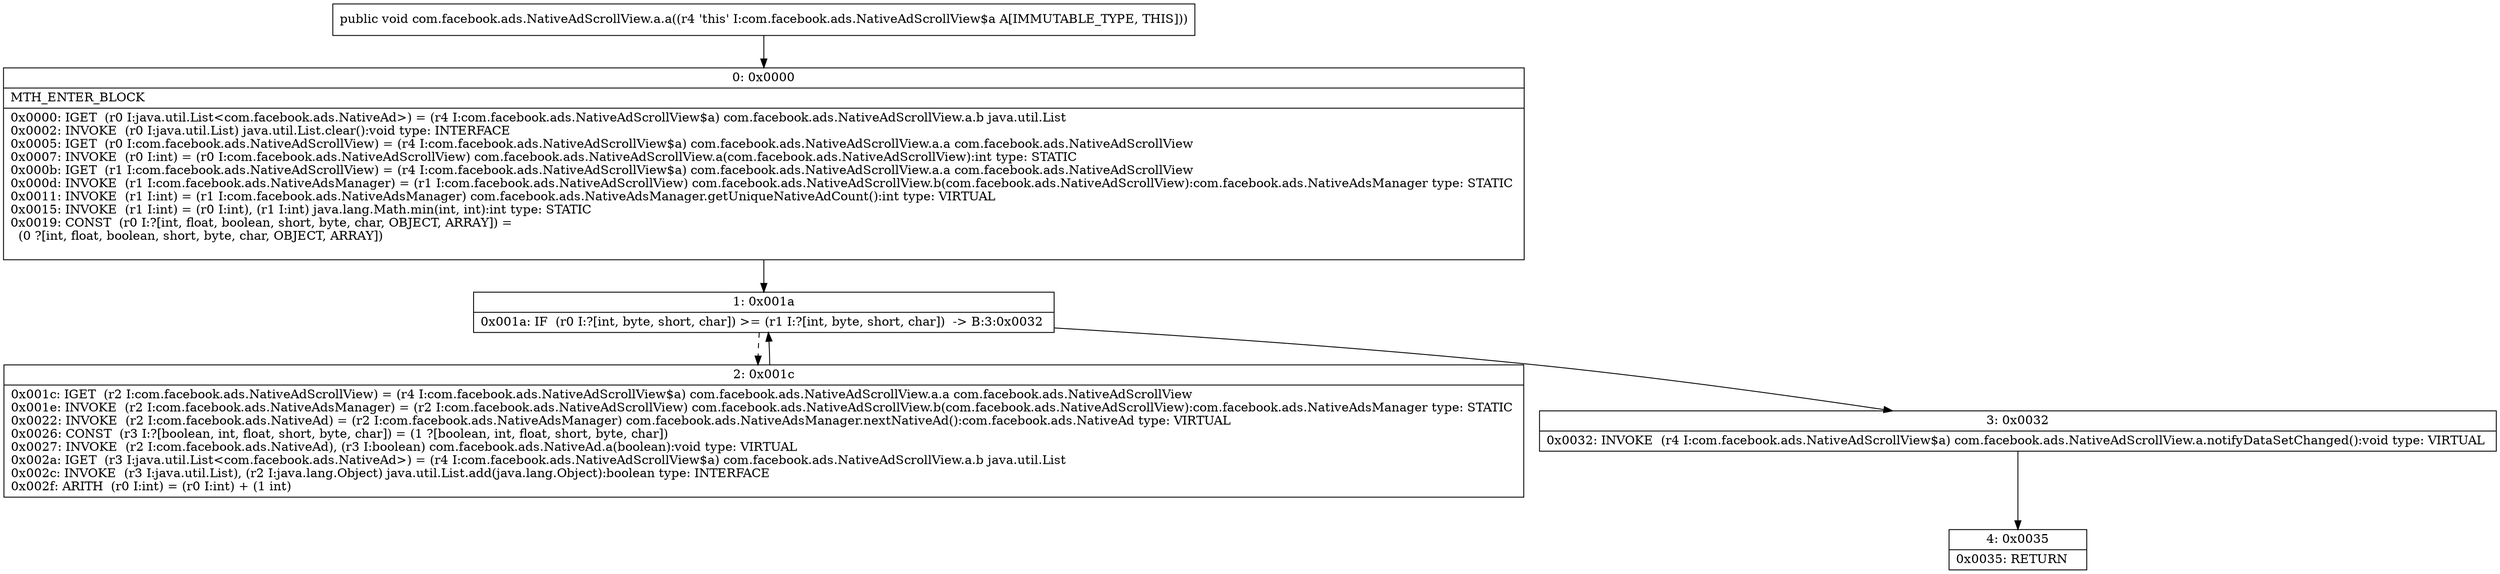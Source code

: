 digraph "CFG forcom.facebook.ads.NativeAdScrollView.a.a()V" {
Node_0 [shape=record,label="{0\:\ 0x0000|MTH_ENTER_BLOCK\l|0x0000: IGET  (r0 I:java.util.List\<com.facebook.ads.NativeAd\>) = (r4 I:com.facebook.ads.NativeAdScrollView$a) com.facebook.ads.NativeAdScrollView.a.b java.util.List \l0x0002: INVOKE  (r0 I:java.util.List) java.util.List.clear():void type: INTERFACE \l0x0005: IGET  (r0 I:com.facebook.ads.NativeAdScrollView) = (r4 I:com.facebook.ads.NativeAdScrollView$a) com.facebook.ads.NativeAdScrollView.a.a com.facebook.ads.NativeAdScrollView \l0x0007: INVOKE  (r0 I:int) = (r0 I:com.facebook.ads.NativeAdScrollView) com.facebook.ads.NativeAdScrollView.a(com.facebook.ads.NativeAdScrollView):int type: STATIC \l0x000b: IGET  (r1 I:com.facebook.ads.NativeAdScrollView) = (r4 I:com.facebook.ads.NativeAdScrollView$a) com.facebook.ads.NativeAdScrollView.a.a com.facebook.ads.NativeAdScrollView \l0x000d: INVOKE  (r1 I:com.facebook.ads.NativeAdsManager) = (r1 I:com.facebook.ads.NativeAdScrollView) com.facebook.ads.NativeAdScrollView.b(com.facebook.ads.NativeAdScrollView):com.facebook.ads.NativeAdsManager type: STATIC \l0x0011: INVOKE  (r1 I:int) = (r1 I:com.facebook.ads.NativeAdsManager) com.facebook.ads.NativeAdsManager.getUniqueNativeAdCount():int type: VIRTUAL \l0x0015: INVOKE  (r1 I:int) = (r0 I:int), (r1 I:int) java.lang.Math.min(int, int):int type: STATIC \l0x0019: CONST  (r0 I:?[int, float, boolean, short, byte, char, OBJECT, ARRAY]) = \l  (0 ?[int, float, boolean, short, byte, char, OBJECT, ARRAY])\l \l}"];
Node_1 [shape=record,label="{1\:\ 0x001a|0x001a: IF  (r0 I:?[int, byte, short, char]) \>= (r1 I:?[int, byte, short, char])  \-\> B:3:0x0032 \l}"];
Node_2 [shape=record,label="{2\:\ 0x001c|0x001c: IGET  (r2 I:com.facebook.ads.NativeAdScrollView) = (r4 I:com.facebook.ads.NativeAdScrollView$a) com.facebook.ads.NativeAdScrollView.a.a com.facebook.ads.NativeAdScrollView \l0x001e: INVOKE  (r2 I:com.facebook.ads.NativeAdsManager) = (r2 I:com.facebook.ads.NativeAdScrollView) com.facebook.ads.NativeAdScrollView.b(com.facebook.ads.NativeAdScrollView):com.facebook.ads.NativeAdsManager type: STATIC \l0x0022: INVOKE  (r2 I:com.facebook.ads.NativeAd) = (r2 I:com.facebook.ads.NativeAdsManager) com.facebook.ads.NativeAdsManager.nextNativeAd():com.facebook.ads.NativeAd type: VIRTUAL \l0x0026: CONST  (r3 I:?[boolean, int, float, short, byte, char]) = (1 ?[boolean, int, float, short, byte, char]) \l0x0027: INVOKE  (r2 I:com.facebook.ads.NativeAd), (r3 I:boolean) com.facebook.ads.NativeAd.a(boolean):void type: VIRTUAL \l0x002a: IGET  (r3 I:java.util.List\<com.facebook.ads.NativeAd\>) = (r4 I:com.facebook.ads.NativeAdScrollView$a) com.facebook.ads.NativeAdScrollView.a.b java.util.List \l0x002c: INVOKE  (r3 I:java.util.List), (r2 I:java.lang.Object) java.util.List.add(java.lang.Object):boolean type: INTERFACE \l0x002f: ARITH  (r0 I:int) = (r0 I:int) + (1 int) \l}"];
Node_3 [shape=record,label="{3\:\ 0x0032|0x0032: INVOKE  (r4 I:com.facebook.ads.NativeAdScrollView$a) com.facebook.ads.NativeAdScrollView.a.notifyDataSetChanged():void type: VIRTUAL \l}"];
Node_4 [shape=record,label="{4\:\ 0x0035|0x0035: RETURN   \l}"];
MethodNode[shape=record,label="{public void com.facebook.ads.NativeAdScrollView.a.a((r4 'this' I:com.facebook.ads.NativeAdScrollView$a A[IMMUTABLE_TYPE, THIS])) }"];
MethodNode -> Node_0;
Node_0 -> Node_1;
Node_1 -> Node_2[style=dashed];
Node_1 -> Node_3;
Node_2 -> Node_1;
Node_3 -> Node_4;
}

